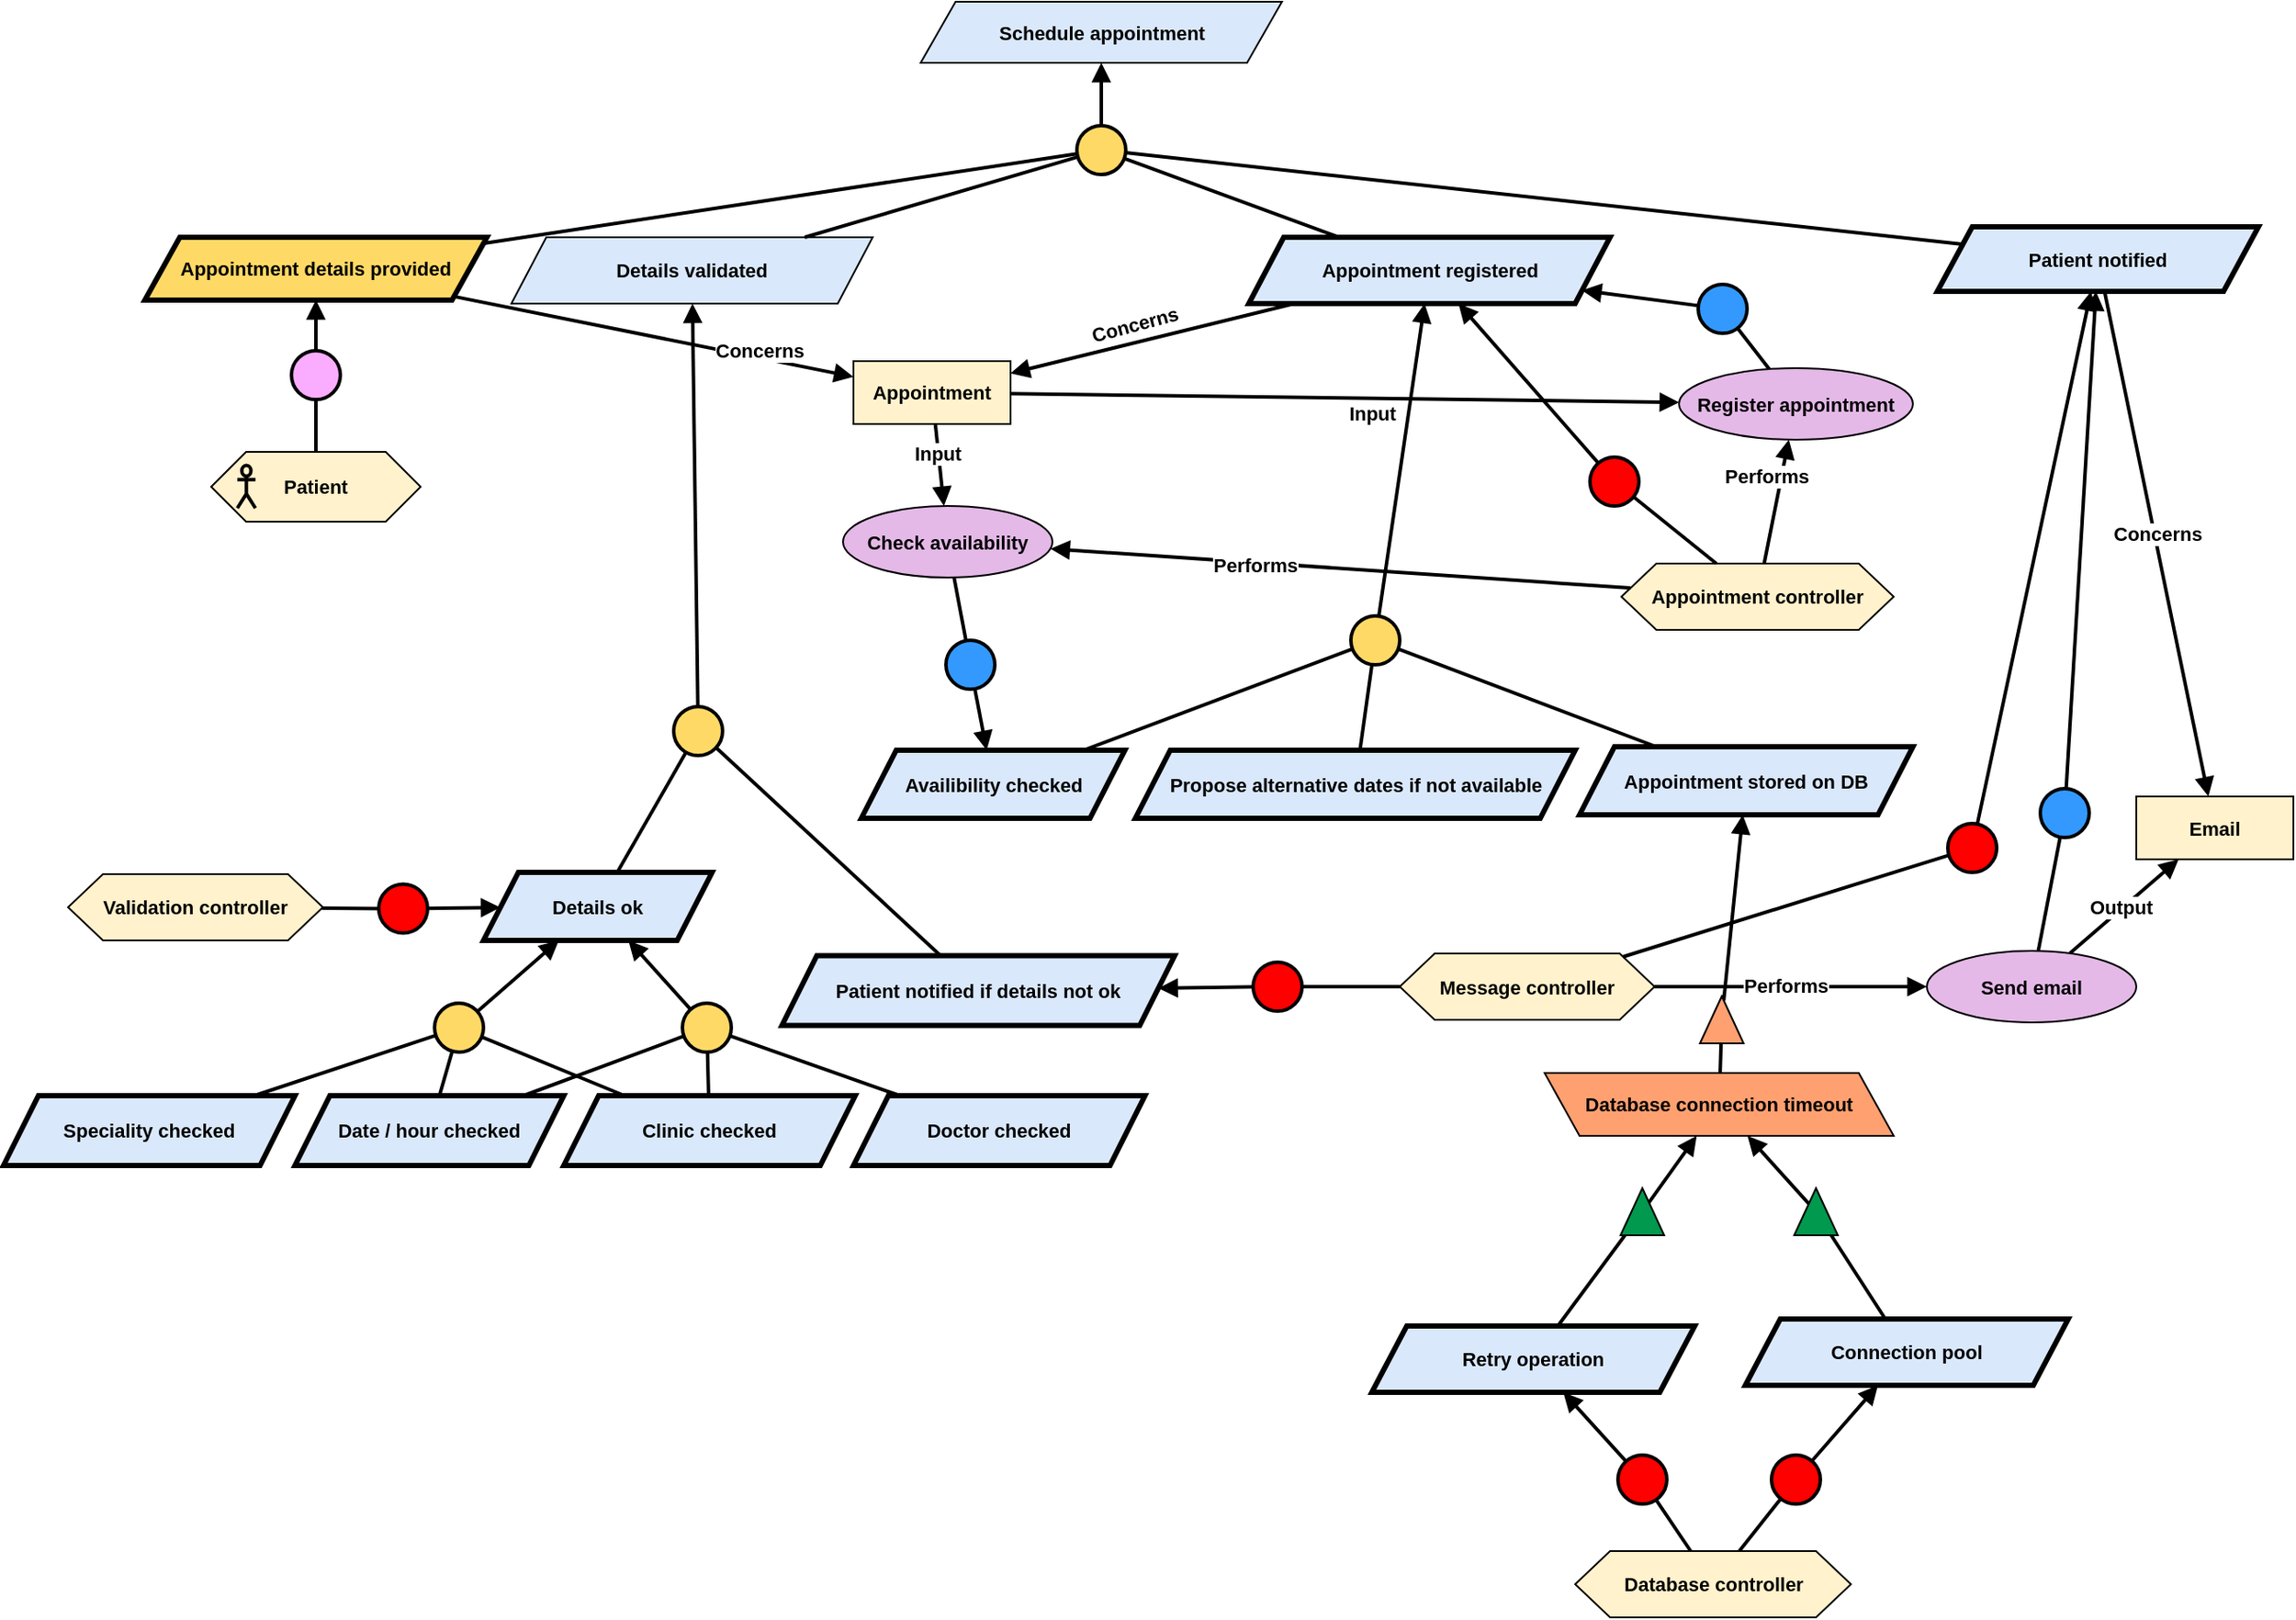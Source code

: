 <mxfile version="24.4.6" type="github">
  <diagram name="Page-1" id="M_wEQLcIumDKBrQ4-JNB">
    <mxGraphModel dx="5434" dy="-397" grid="0" gridSize="10" guides="1" tooltips="1" connect="1" arrows="1" fold="1" page="0" pageScale="1" pageWidth="827" pageHeight="1169" math="0" shadow="0">
      <root>
        <mxCell id="0" />
        <mxCell id="1" parent="0" />
        <mxCell id="sHgMJsrywVrZmcVVEgwD-94" value="Database connection timeout" style="shape=parallelogram;perimeter=parallelogramPerimeter;whiteSpace=wrap;html=1;fixedSize=1;fillColor=#FFA070;fontStyle=1;fontFamily=Helvetica;fontSize=11;fontColor=default;labelBackgroundColor=none;flipH=1;flipV=0;" parent="1" vertex="1">
          <mxGeometry x="-2803" y="1859" width="200" height="36" as="geometry" />
        </mxCell>
        <mxCell id="sHgMJsrywVrZmcVVEgwD-101" value="&lt;b&gt;Retry operation&lt;/b&gt;" style="shape=parallelogram;perimeter=parallelogramPerimeter;whiteSpace=wrap;html=1;fixedSize=1;fillColor=#dae8fc;strokeColor=#000000;fontFamily=Helvetica;fontSize=11;fontColor=default;labelBackgroundColor=none;strokeWidth=3;" parent="1" vertex="1">
          <mxGeometry x="-2902" y="2004" width="185" height="38" as="geometry" />
        </mxCell>
        <mxCell id="sHgMJsrywVrZmcVVEgwD-102" value="&lt;div&gt;&lt;b&gt;Database controller&lt;/b&gt;&lt;/div&gt;" style="shape=hexagon;perimeter=hexagonPerimeter2;whiteSpace=wrap;html=1;fixedSize=1;fillColor=#FFF2CC;fontFamily=Helvetica;fontSize=11;fontColor=default;labelBackgroundColor=none;" parent="1" vertex="1">
          <mxGeometry x="-2785.5" y="2133" width="158" height="38" as="geometry" />
        </mxCell>
        <mxCell id="sHgMJsrywVrZmcVVEgwD-106" value="" style="ellipse;whiteSpace=wrap;html=1;aspect=fixed;fillColor=#FF0000;strokeWidth=2;" parent="1" vertex="1">
          <mxGeometry x="-2761" y="2078" width="28" height="28" as="geometry" />
        </mxCell>
        <mxCell id="sHgMJsrywVrZmcVVEgwD-107" value="" style="endArrow=block;html=1;rounded=0;endFill=1;strokeWidth=2;" parent="1" source="sHgMJsrywVrZmcVVEgwD-106" target="sHgMJsrywVrZmcVVEgwD-101" edge="1">
          <mxGeometry width="50" height="50" relative="1" as="geometry">
            <mxPoint x="-2189.755" y="2368.472" as="sourcePoint" />
            <mxPoint x="-2323.75" y="2296.5" as="targetPoint" />
          </mxGeometry>
        </mxCell>
        <mxCell id="sHgMJsrywVrZmcVVEgwD-108" value="" style="endArrow=none;html=1;rounded=0;strokeWidth=2;" parent="1" source="sHgMJsrywVrZmcVVEgwD-102" target="sHgMJsrywVrZmcVVEgwD-106" edge="1">
          <mxGeometry width="50" height="50" relative="1" as="geometry">
            <mxPoint x="-2310.75" y="2445.5" as="sourcePoint" />
            <mxPoint x="-2165.75" y="2366.5" as="targetPoint" />
          </mxGeometry>
        </mxCell>
        <mxCell id="sHgMJsrywVrZmcVVEgwD-112" value="" style="endArrow=block;html=1;rounded=0;endFill=1;strokeWidth=2;" parent="1" source="sHgMJsrywVrZmcVVEgwD-114" target="sHgMJsrywVrZmcVVEgwD-94" edge="1">
          <mxGeometry width="50" height="50" relative="1" as="geometry">
            <mxPoint x="-3065.5" y="2108" as="sourcePoint" />
            <mxPoint x="-3093" y="2053" as="targetPoint" />
          </mxGeometry>
        </mxCell>
        <mxCell id="sHgMJsrywVrZmcVVEgwD-113" value="" style="endArrow=none;html=1;rounded=0;strokeWidth=2;" parent="1" source="sHgMJsrywVrZmcVVEgwD-101" target="sHgMJsrywVrZmcVVEgwD-114" edge="1">
          <mxGeometry width="50" height="50" relative="1" as="geometry">
            <mxPoint x="-3276" y="2160" as="sourcePoint" />
            <mxPoint x="-3163.256" y="2134.998" as="targetPoint" />
          </mxGeometry>
        </mxCell>
        <mxCell id="sHgMJsrywVrZmcVVEgwD-114" value="" style="triangle;whiteSpace=wrap;html=1;rotation=-90;fillColor=#00994D;" parent="1" vertex="1">
          <mxGeometry x="-2760.5" y="1926" width="27" height="25" as="geometry" />
        </mxCell>
        <mxCell id="sHgMJsrywVrZmcVVEgwD-127" value="&lt;b&gt;Schedule appointment&lt;/b&gt;" style="shape=parallelogram;perimeter=parallelogramPerimeter;whiteSpace=wrap;html=1;fixedSize=1;fillColor=#dae8fc;strokeColor=#000000;fontFamily=Helvetica;fontSize=11;fontColor=default;labelBackgroundColor=none;" parent="1" vertex="1">
          <mxGeometry x="-3160.5" y="1245" width="207" height="35" as="geometry" />
        </mxCell>
        <mxCell id="sHgMJsrywVrZmcVVEgwD-128" value="" style="ellipse;whiteSpace=wrap;html=1;aspect=fixed;fillColor=#FFD966;strokeWidth=2;" parent="1" vertex="1">
          <mxGeometry x="-3071" y="1316" width="28" height="28" as="geometry" />
        </mxCell>
        <mxCell id="sHgMJsrywVrZmcVVEgwD-129" value="" style="endArrow=block;html=1;rounded=0;endFill=1;strokeWidth=2;" parent="1" source="sHgMJsrywVrZmcVVEgwD-128" target="sHgMJsrywVrZmcVVEgwD-127" edge="1">
          <mxGeometry width="50" height="50" relative="1" as="geometry">
            <mxPoint x="-3033.505" y="1424.972" as="sourcePoint" />
            <mxPoint x="-3037.5" y="1380" as="targetPoint" />
          </mxGeometry>
        </mxCell>
        <mxCell id="sHgMJsrywVrZmcVVEgwD-130" value="" style="endArrow=none;html=1;rounded=0;strokeWidth=2;" parent="1" source="sHgMJsrywVrZmcVVEgwD-131" target="sHgMJsrywVrZmcVVEgwD-128" edge="1">
          <mxGeometry width="50" height="50" relative="1" as="geometry">
            <mxPoint x="-3372" y="1420" as="sourcePoint" />
            <mxPoint x="-3253" y="1429" as="targetPoint" />
          </mxGeometry>
        </mxCell>
        <mxCell id="sHgMJsrywVrZmcVVEgwD-131" value="&lt;b&gt;Appointment details provided&lt;/b&gt;" style="shape=parallelogram;perimeter=parallelogramPerimeter;whiteSpace=wrap;html=1;fixedSize=1;fillColor=#FFD966;strokeColor=#000000;strokeWidth=3;fontFamily=Helvetica;fontSize=11;fontColor=default;labelBackgroundColor=none;" parent="1" vertex="1">
          <mxGeometry x="-3605" y="1380" width="196" height="36" as="geometry" />
        </mxCell>
        <mxCell id="sHgMJsrywVrZmcVVEgwD-132" value="&lt;b&gt;Details validated&lt;/b&gt;" style="shape=parallelogram;perimeter=parallelogramPerimeter;whiteSpace=wrap;html=1;fixedSize=1;fillColor=#dae8fc;strokeColor=#000000;fontFamily=Helvetica;fontSize=11;fontColor=default;labelBackgroundColor=none;" parent="1" vertex="1">
          <mxGeometry x="-3395" y="1380" width="207" height="38" as="geometry" />
        </mxCell>
        <mxCell id="sHgMJsrywVrZmcVVEgwD-133" value="" style="ellipse;whiteSpace=wrap;html=1;aspect=fixed;fillColor=#FAADFF;strokeWidth=2;fontFamily=Helvetica;fontSize=11;fontColor=default;labelBackgroundColor=default;" parent="1" vertex="1">
          <mxGeometry x="-3521" y="1445" width="28" height="28" as="geometry" />
        </mxCell>
        <mxCell id="sHgMJsrywVrZmcVVEgwD-134" value="" style="endArrow=block;html=1;rounded=0;endFill=1;strokeWidth=2;strokeColor=default;align=center;verticalAlign=middle;fontFamily=Helvetica;fontSize=11;fontColor=default;labelBackgroundColor=default;" parent="1" source="sHgMJsrywVrZmcVVEgwD-133" target="sHgMJsrywVrZmcVVEgwD-131" edge="1">
          <mxGeometry width="50" height="50" relative="1" as="geometry">
            <mxPoint x="-3520.005" y="1673.972" as="sourcePoint" />
            <mxPoint x="-3524" y="1629" as="targetPoint" />
          </mxGeometry>
        </mxCell>
        <mxCell id="sHgMJsrywVrZmcVVEgwD-135" value="" style="endArrow=none;html=1;rounded=0;strokeWidth=2;strokeColor=default;align=center;verticalAlign=middle;fontFamily=Helvetica;fontSize=11;fontColor=default;labelBackgroundColor=default;" parent="1" source="sHgMJsrywVrZmcVVEgwD-137" target="sHgMJsrywVrZmcVVEgwD-133" edge="1">
          <mxGeometry width="50" height="50" relative="1" as="geometry">
            <mxPoint x="-3521" y="1736" as="sourcePoint" />
            <mxPoint x="-3496" y="1672" as="targetPoint" />
          </mxGeometry>
        </mxCell>
        <mxCell id="sHgMJsrywVrZmcVVEgwD-136" value="" style="group" parent="1" vertex="1" connectable="0">
          <mxGeometry x="-3567" y="1503" width="120" height="40" as="geometry" />
        </mxCell>
        <mxCell id="sHgMJsrywVrZmcVVEgwD-137" value="&lt;div&gt;&lt;b&gt;Patient&lt;/b&gt;&lt;/div&gt;" style="shape=hexagon;perimeter=hexagonPerimeter2;whiteSpace=wrap;html=1;fixedSize=1;fillColor=#FFF2CC;fontFamily=Helvetica;fontSize=11;fontColor=default;labelBackgroundColor=none;" parent="sHgMJsrywVrZmcVVEgwD-136" vertex="1">
          <mxGeometry width="120" height="40" as="geometry" />
        </mxCell>
        <mxCell id="sHgMJsrywVrZmcVVEgwD-138" value="" style="shape=umlActor;verticalLabelPosition=bottom;verticalAlign=top;html=1;outlineConnect=0;fillColor=none;strokeWidth=2;fontFamily=Helvetica;fontSize=11;fontColor=default;labelBackgroundColor=default;" parent="sHgMJsrywVrZmcVVEgwD-136" vertex="1">
          <mxGeometry x="14.983" y="7.75" width="10.373" height="24.5" as="geometry" />
        </mxCell>
        <mxCell id="sHgMJsrywVrZmcVVEgwD-139" value="&lt;b&gt;Details ok&lt;/b&gt;" style="shape=parallelogram;perimeter=parallelogramPerimeter;whiteSpace=wrap;html=1;fixedSize=1;fillColor=#dae8fc;strokeColor=#000000;strokeWidth=3;fontFamily=Helvetica;fontSize=11;fontColor=default;labelBackgroundColor=none;" parent="1" vertex="1">
          <mxGeometry x="-3411" y="1744" width="131" height="39" as="geometry" />
        </mxCell>
        <mxCell id="sHgMJsrywVrZmcVVEgwD-140" value="&lt;div&gt;&lt;b&gt;Validation controller&lt;/b&gt;&lt;/div&gt;" style="shape=hexagon;perimeter=hexagonPerimeter2;whiteSpace=wrap;html=1;fixedSize=1;fillColor=#FFF2CC;fontFamily=Helvetica;fontSize=11;fontColor=default;labelBackgroundColor=none;" parent="1" vertex="1">
          <mxGeometry x="-3649" y="1745" width="146" height="38" as="geometry" />
        </mxCell>
        <mxCell id="sHgMJsrywVrZmcVVEgwD-141" value="" style="ellipse;whiteSpace=wrap;html=1;aspect=fixed;fillColor=#FF0000;strokeWidth=2;" parent="1" vertex="1">
          <mxGeometry x="-3471" y="1750.75" width="28" height="28" as="geometry" />
        </mxCell>
        <mxCell id="sHgMJsrywVrZmcVVEgwD-142" value="" style="endArrow=block;html=1;rounded=0;endFill=1;strokeWidth=2;" parent="1" source="sHgMJsrywVrZmcVVEgwD-141" target="sHgMJsrywVrZmcVVEgwD-139" edge="1">
          <mxGeometry width="50" height="50" relative="1" as="geometry">
            <mxPoint x="-3441.005" y="1757.972" as="sourcePoint" />
            <mxPoint x="-3445" y="1713" as="targetPoint" />
          </mxGeometry>
        </mxCell>
        <mxCell id="sHgMJsrywVrZmcVVEgwD-143" value="" style="endArrow=none;html=1;rounded=0;strokeWidth=2;" parent="1" source="sHgMJsrywVrZmcVVEgwD-140" target="sHgMJsrywVrZmcVVEgwD-141" edge="1">
          <mxGeometry width="50" height="50" relative="1" as="geometry">
            <mxPoint x="-3442" y="1820" as="sourcePoint" />
            <mxPoint x="-3417" y="1756" as="targetPoint" />
          </mxGeometry>
        </mxCell>
        <mxCell id="sHgMJsrywVrZmcVVEgwD-144" value="&lt;b&gt;Patient notified if details not ok&lt;/b&gt;" style="shape=parallelogram;perimeter=parallelogramPerimeter;whiteSpace=wrap;html=1;fixedSize=1;fillColor=#dae8fc;strokeColor=#000000;strokeWidth=3;fontFamily=Helvetica;fontSize=11;fontColor=default;labelBackgroundColor=none;" parent="1" vertex="1">
          <mxGeometry x="-3240" y="1791.75" width="225" height="40" as="geometry" />
        </mxCell>
        <mxCell id="sHgMJsrywVrZmcVVEgwD-145" value="" style="ellipse;whiteSpace=wrap;html=1;aspect=fixed;fillColor=#FFD966;strokeWidth=2;" parent="1" vertex="1">
          <mxGeometry x="-3302" y="1649" width="28" height="28" as="geometry" />
        </mxCell>
        <mxCell id="sHgMJsrywVrZmcVVEgwD-146" value="" style="endArrow=block;html=1;rounded=0;endFill=1;strokeWidth=2;" parent="1" source="sHgMJsrywVrZmcVVEgwD-145" target="sHgMJsrywVrZmcVVEgwD-132" edge="1">
          <mxGeometry width="50" height="50" relative="1" as="geometry">
            <mxPoint x="-3291.005" y="1774.972" as="sourcePoint" />
            <mxPoint x="-3295" y="1730" as="targetPoint" />
          </mxGeometry>
        </mxCell>
        <mxCell id="sHgMJsrywVrZmcVVEgwD-147" value="" style="endArrow=none;html=1;rounded=0;strokeWidth=2;" parent="1" source="sHgMJsrywVrZmcVVEgwD-144" target="sHgMJsrywVrZmcVVEgwD-145" edge="1">
          <mxGeometry width="50" height="50" relative="1" as="geometry">
            <mxPoint x="-3292" y="1837" as="sourcePoint" />
            <mxPoint x="-3267" y="1773" as="targetPoint" />
          </mxGeometry>
        </mxCell>
        <mxCell id="sHgMJsrywVrZmcVVEgwD-148" value="" style="endArrow=none;html=1;rounded=0;strokeWidth=2;" parent="1" source="sHgMJsrywVrZmcVVEgwD-139" target="sHgMJsrywVrZmcVVEgwD-145" edge="1">
          <mxGeometry width="50" height="50" relative="1" as="geometry">
            <mxPoint x="-3154" y="1836" as="sourcePoint" />
            <mxPoint x="-3246" y="1780" as="targetPoint" />
          </mxGeometry>
        </mxCell>
        <mxCell id="sHgMJsrywVrZmcVVEgwD-149" value="&lt;b&gt;Date / hour checked&lt;/b&gt;" style="shape=parallelogram;perimeter=parallelogramPerimeter;whiteSpace=wrap;html=1;fixedSize=1;fillColor=#dae8fc;strokeColor=#000000;fontFamily=Helvetica;fontSize=11;fontColor=default;labelBackgroundColor=none;strokeWidth=3;" parent="1" vertex="1">
          <mxGeometry x="-3519" y="1872" width="154" height="40" as="geometry" />
        </mxCell>
        <mxCell id="sHgMJsrywVrZmcVVEgwD-150" value="&lt;b&gt;Speciality checked&lt;/b&gt;" style="shape=parallelogram;perimeter=parallelogramPerimeter;whiteSpace=wrap;html=1;fixedSize=1;fillColor=#dae8fc;strokeColor=#000000;fontFamily=Helvetica;fontSize=11;fontColor=default;labelBackgroundColor=none;strokeWidth=3;" parent="1" vertex="1">
          <mxGeometry x="-3686" y="1872" width="167" height="40" as="geometry" />
        </mxCell>
        <mxCell id="sHgMJsrywVrZmcVVEgwD-151" value="&lt;b&gt;Doctor checked&lt;/b&gt;" style="shape=parallelogram;perimeter=parallelogramPerimeter;whiteSpace=wrap;html=1;fixedSize=1;fillColor=#dae8fc;strokeColor=#000000;fontFamily=Helvetica;fontSize=11;fontColor=default;labelBackgroundColor=none;strokeWidth=3;" parent="1" vertex="1">
          <mxGeometry x="-3199" y="1872" width="167" height="40" as="geometry" />
        </mxCell>
        <mxCell id="sHgMJsrywVrZmcVVEgwD-152" value="" style="ellipse;whiteSpace=wrap;html=1;aspect=fixed;fillColor=#FFD966;strokeWidth=2;" parent="1" vertex="1">
          <mxGeometry x="-3439" y="1819" width="28" height="28" as="geometry" />
        </mxCell>
        <mxCell id="sHgMJsrywVrZmcVVEgwD-153" value="" style="endArrow=none;html=1;rounded=0;strokeWidth=2;" parent="1" source="sHgMJsrywVrZmcVVEgwD-149" target="sHgMJsrywVrZmcVVEgwD-152" edge="1">
          <mxGeometry width="50" height="50" relative="1" as="geometry">
            <mxPoint x="-3556" y="2002" as="sourcePoint" />
            <mxPoint x="-3497" y="1961" as="targetPoint" />
          </mxGeometry>
        </mxCell>
        <mxCell id="sHgMJsrywVrZmcVVEgwD-154" value="" style="endArrow=none;html=1;rounded=0;strokeWidth=2;" parent="1" source="sHgMJsrywVrZmcVVEgwD-150" target="sHgMJsrywVrZmcVVEgwD-152" edge="1">
          <mxGeometry width="50" height="50" relative="1" as="geometry">
            <mxPoint x="-3492" y="2036" as="sourcePoint" />
            <mxPoint x="-3458" y="1945" as="targetPoint" />
          </mxGeometry>
        </mxCell>
        <mxCell id="sHgMJsrywVrZmcVVEgwD-155" value="" style="ellipse;whiteSpace=wrap;html=1;aspect=fixed;fillColor=#FFD966;strokeWidth=2;" parent="1" vertex="1">
          <mxGeometry x="-3297" y="1819" width="28" height="28" as="geometry" />
        </mxCell>
        <mxCell id="sHgMJsrywVrZmcVVEgwD-156" value="" style="endArrow=none;html=1;rounded=0;strokeWidth=2;" parent="1" source="sHgMJsrywVrZmcVVEgwD-151" target="sHgMJsrywVrZmcVVEgwD-155" edge="1">
          <mxGeometry width="50" height="50" relative="1" as="geometry">
            <mxPoint x="-3372" y="2032" as="sourcePoint" />
            <mxPoint x="-3444" y="1943" as="targetPoint" />
          </mxGeometry>
        </mxCell>
        <mxCell id="sHgMJsrywVrZmcVVEgwD-157" value="" style="endArrow=none;html=1;rounded=0;strokeWidth=2;" parent="1" source="sHgMJsrywVrZmcVVEgwD-149" target="sHgMJsrywVrZmcVVEgwD-155" edge="1">
          <mxGeometry width="50" height="50" relative="1" as="geometry">
            <mxPoint x="-3396" y="2032" as="sourcePoint" />
            <mxPoint x="-3446" y="1944" as="targetPoint" />
          </mxGeometry>
        </mxCell>
        <mxCell id="sHgMJsrywVrZmcVVEgwD-158" value="" style="endArrow=block;html=1;rounded=0;endFill=1;strokeWidth=2;" parent="1" source="sHgMJsrywVrZmcVVEgwD-155" target="sHgMJsrywVrZmcVVEgwD-139" edge="1">
          <mxGeometry width="50" height="50" relative="1" as="geometry">
            <mxPoint x="-3235" y="1691" as="sourcePoint" />
            <mxPoint x="-3217" y="1557" as="targetPoint" />
          </mxGeometry>
        </mxCell>
        <mxCell id="sHgMJsrywVrZmcVVEgwD-159" value="" style="endArrow=block;html=1;rounded=0;endFill=1;strokeWidth=2;" parent="1" source="sHgMJsrywVrZmcVVEgwD-152" target="sHgMJsrywVrZmcVVEgwD-139" edge="1">
          <mxGeometry width="50" height="50" relative="1" as="geometry">
            <mxPoint x="-3306" y="1928" as="sourcePoint" />
            <mxPoint x="-3332" y="1793" as="targetPoint" />
          </mxGeometry>
        </mxCell>
        <mxCell id="sHgMJsrywVrZmcVVEgwD-160" value="&lt;div&gt;&lt;b&gt;Message controller&lt;/b&gt;&lt;/div&gt;" style="shape=hexagon;perimeter=hexagonPerimeter2;whiteSpace=wrap;html=1;fixedSize=1;fillColor=#FFF2CC;fontFamily=Helvetica;fontSize=11;fontColor=default;labelBackgroundColor=none;" parent="1" vertex="1">
          <mxGeometry x="-2886" y="1790.5" width="146" height="38" as="geometry" />
        </mxCell>
        <mxCell id="sHgMJsrywVrZmcVVEgwD-161" value="" style="ellipse;whiteSpace=wrap;html=1;aspect=fixed;fillColor=#FF0000;strokeWidth=2;" parent="1" vertex="1">
          <mxGeometry x="-2970" y="1795.5" width="28" height="28" as="geometry" />
        </mxCell>
        <mxCell id="sHgMJsrywVrZmcVVEgwD-162" value="" style="endArrow=block;html=1;rounded=0;endFill=1;strokeWidth=2;" parent="1" source="sHgMJsrywVrZmcVVEgwD-161" target="sHgMJsrywVrZmcVVEgwD-144" edge="1">
          <mxGeometry width="50" height="50" relative="1" as="geometry">
            <mxPoint x="-2913.005" y="1819.722" as="sourcePoint" />
            <mxPoint x="-2917" y="1774.75" as="targetPoint" />
          </mxGeometry>
        </mxCell>
        <mxCell id="sHgMJsrywVrZmcVVEgwD-163" value="" style="endArrow=none;html=1;rounded=0;strokeWidth=2;" parent="1" source="sHgMJsrywVrZmcVVEgwD-160" target="sHgMJsrywVrZmcVVEgwD-161" edge="1">
          <mxGeometry width="50" height="50" relative="1" as="geometry">
            <mxPoint x="-2914" y="1881.75" as="sourcePoint" />
            <mxPoint x="-2889" y="1817.75" as="targetPoint" />
          </mxGeometry>
        </mxCell>
        <mxCell id="sHgMJsrywVrZmcVVEgwD-164" value="" style="endArrow=none;html=1;rounded=0;strokeWidth=2;" parent="1" source="sHgMJsrywVrZmcVVEgwD-132" target="sHgMJsrywVrZmcVVEgwD-128" edge="1">
          <mxGeometry width="50" height="50" relative="1" as="geometry">
            <mxPoint x="-3439" y="1452" as="sourcePoint" />
            <mxPoint x="-3302" y="1366" as="targetPoint" />
          </mxGeometry>
        </mxCell>
        <mxCell id="sHgMJsrywVrZmcVVEgwD-165" value="&lt;b&gt;Appointment registered&lt;/b&gt;" style="shape=parallelogram;perimeter=parallelogramPerimeter;whiteSpace=wrap;html=1;fixedSize=1;fillColor=#dae8fc;strokeColor=#000000;fontFamily=Helvetica;fontSize=11;fontColor=default;labelBackgroundColor=none;strokeWidth=3;" parent="1" vertex="1">
          <mxGeometry x="-2972.5" y="1380" width="207" height="38" as="geometry" />
        </mxCell>
        <mxCell id="sHgMJsrywVrZmcVVEgwD-166" value="&lt;b&gt;Availibility checked&lt;/b&gt;" style="shape=parallelogram;perimeter=parallelogramPerimeter;whiteSpace=wrap;html=1;fixedSize=1;fillColor=#dae8fc;strokeColor=#000000;strokeWidth=3;fontFamily=Helvetica;fontSize=11;fontColor=default;labelBackgroundColor=none;" parent="1" vertex="1">
          <mxGeometry x="-3194.5" y="1674" width="151" height="39" as="geometry" />
        </mxCell>
        <mxCell id="sHgMJsrywVrZmcVVEgwD-167" value="" style="ellipse;whiteSpace=wrap;html=1;aspect=fixed;fillColor=#FFD966;strokeWidth=2;" parent="1" vertex="1">
          <mxGeometry x="-2914" y="1597" width="28" height="28" as="geometry" />
        </mxCell>
        <mxCell id="sHgMJsrywVrZmcVVEgwD-168" value="" style="endArrow=block;html=1;rounded=0;endFill=1;strokeWidth=2;" parent="1" source="sHgMJsrywVrZmcVVEgwD-167" target="sHgMJsrywVrZmcVVEgwD-165" edge="1">
          <mxGeometry width="50" height="50" relative="1" as="geometry">
            <mxPoint x="-2715.505" y="1804.972" as="sourcePoint" />
            <mxPoint x="-2673.5" y="1645" as="targetPoint" />
          </mxGeometry>
        </mxCell>
        <mxCell id="sHgMJsrywVrZmcVVEgwD-169" value="" style="endArrow=none;html=1;rounded=0;strokeWidth=2;" parent="1" source="sHgMJsrywVrZmcVVEgwD-166" target="sHgMJsrywVrZmcVVEgwD-167" edge="1">
          <mxGeometry width="50" height="50" relative="1" as="geometry">
            <mxPoint x="-3283" y="1741" as="sourcePoint" />
            <mxPoint x="-3422" y="1678" as="targetPoint" />
          </mxGeometry>
        </mxCell>
        <mxCell id="sHgMJsrywVrZmcVVEgwD-170" value="&lt;div&gt;&lt;b&gt;Appointment controller&lt;/b&gt;&lt;/div&gt;" style="shape=hexagon;perimeter=hexagonPerimeter2;whiteSpace=wrap;html=1;fixedSize=1;fillColor=#FFF2CC;fontFamily=Helvetica;fontSize=11;fontColor=default;labelBackgroundColor=none;" parent="1" vertex="1">
          <mxGeometry x="-2759" y="1567" width="156" height="38" as="geometry" />
        </mxCell>
        <mxCell id="sHgMJsrywVrZmcVVEgwD-174" value="&lt;b&gt;Appointment stored on DB&lt;/b&gt;" style="shape=parallelogram;perimeter=parallelogramPerimeter;whiteSpace=wrap;html=1;fixedSize=1;fillColor=#dae8fc;strokeColor=#000000;strokeWidth=3;fontFamily=Helvetica;fontSize=11;fontColor=default;labelBackgroundColor=none;" parent="1" vertex="1">
          <mxGeometry x="-2783" y="1672" width="191" height="39" as="geometry" />
        </mxCell>
        <mxCell id="sHgMJsrywVrZmcVVEgwD-179" value="" style="endArrow=none;html=1;rounded=0;strokeWidth=2;" parent="1" source="sHgMJsrywVrZmcVVEgwD-174" target="sHgMJsrywVrZmcVVEgwD-167" edge="1">
          <mxGeometry width="50" height="50" relative="1" as="geometry">
            <mxPoint x="-2976" y="1669" as="sourcePoint" />
            <mxPoint x="-2974" y="1612" as="targetPoint" />
          </mxGeometry>
        </mxCell>
        <mxCell id="sHgMJsrywVrZmcVVEgwD-180" value="&lt;b&gt;Patient notified&lt;/b&gt;" style="shape=parallelogram;perimeter=parallelogramPerimeter;whiteSpace=wrap;html=1;fixedSize=1;fillColor=#dae8fc;strokeColor=#000000;strokeWidth=3;fontFamily=Helvetica;fontSize=11;fontColor=default;labelBackgroundColor=none;" parent="1" vertex="1">
          <mxGeometry x="-2578" y="1374" width="184" height="37" as="geometry" />
        </mxCell>
        <mxCell id="sHgMJsrywVrZmcVVEgwD-181" value="" style="endArrow=none;html=1;rounded=0;strokeWidth=2;" parent="1" source="sHgMJsrywVrZmcVVEgwD-165" target="sHgMJsrywVrZmcVVEgwD-128" edge="1">
          <mxGeometry width="50" height="50" relative="1" as="geometry">
            <mxPoint x="-3260" y="1451" as="sourcePoint" />
            <mxPoint x="-3286" y="1372" as="targetPoint" />
          </mxGeometry>
        </mxCell>
        <mxCell id="sHgMJsrywVrZmcVVEgwD-182" value="" style="endArrow=none;html=1;rounded=0;strokeWidth=2;" parent="1" source="sHgMJsrywVrZmcVVEgwD-180" target="sHgMJsrywVrZmcVVEgwD-128" edge="1">
          <mxGeometry width="50" height="50" relative="1" as="geometry">
            <mxPoint x="-3077" y="1451" as="sourcePoint" />
            <mxPoint x="-3278" y="1365" as="targetPoint" />
          </mxGeometry>
        </mxCell>
        <mxCell id="sHgMJsrywVrZmcVVEgwD-183" value="&lt;b&gt;Propose alternative dates if not available&lt;/b&gt;" style="shape=parallelogram;perimeter=parallelogramPerimeter;whiteSpace=wrap;html=1;fixedSize=1;fillColor=#dae8fc;strokeColor=#000000;strokeWidth=3;fontFamily=Helvetica;fontSize=11;fontColor=default;labelBackgroundColor=none;" parent="1" vertex="1">
          <mxGeometry x="-3037.5" y="1674" width="252" height="39" as="geometry" />
        </mxCell>
        <mxCell id="sHgMJsrywVrZmcVVEgwD-184" value="" style="endArrow=none;html=1;rounded=0;strokeWidth=2;" parent="1" source="sHgMJsrywVrZmcVVEgwD-183" target="sHgMJsrywVrZmcVVEgwD-167" edge="1">
          <mxGeometry width="50" height="50" relative="1" as="geometry">
            <mxPoint x="-2983" y="1679" as="sourcePoint" />
            <mxPoint x="-2859" y="1617" as="targetPoint" />
          </mxGeometry>
        </mxCell>
        <mxCell id="sHgMJsrywVrZmcVVEgwD-185" value="" style="ellipse;whiteSpace=wrap;html=1;aspect=fixed;fillColor=#FF0000;strokeWidth=2;" parent="1" vertex="1">
          <mxGeometry x="-2572" y="1716" width="28" height="28" as="geometry" />
        </mxCell>
        <mxCell id="sHgMJsrywVrZmcVVEgwD-186" value="" style="endArrow=block;html=1;rounded=0;endFill=1;strokeWidth=2;" parent="1" source="sHgMJsrywVrZmcVVEgwD-185" target="sHgMJsrywVrZmcVVEgwD-180" edge="1">
          <mxGeometry width="50" height="50" relative="1" as="geometry">
            <mxPoint x="-3110.005" y="1852.972" as="sourcePoint" />
            <mxPoint x="-3234" y="1887" as="targetPoint" />
          </mxGeometry>
        </mxCell>
        <mxCell id="sHgMJsrywVrZmcVVEgwD-187" value="" style="endArrow=none;html=1;rounded=0;strokeWidth=2;" parent="1" source="sHgMJsrywVrZmcVVEgwD-160" target="sHgMJsrywVrZmcVVEgwD-185" edge="1">
          <mxGeometry width="50" height="50" relative="1" as="geometry">
            <mxPoint x="-3011" y="1990" as="sourcePoint" />
            <mxPoint x="-2906" y="1846" as="targetPoint" />
          </mxGeometry>
        </mxCell>
        <mxCell id="sHgMJsrywVrZmcVVEgwD-188" value="" style="ellipse;whiteSpace=wrap;html=1;aspect=fixed;fillColor=#FF0000;strokeWidth=2;" parent="1" vertex="1">
          <mxGeometry x="-2777" y="1506" width="28" height="28" as="geometry" />
        </mxCell>
        <mxCell id="sHgMJsrywVrZmcVVEgwD-189" value="" style="endArrow=block;html=1;rounded=0;endFill=1;strokeWidth=2;" parent="1" source="sHgMJsrywVrZmcVVEgwD-188" target="sHgMJsrywVrZmcVVEgwD-165" edge="1">
          <mxGeometry width="50" height="50" relative="1" as="geometry">
            <mxPoint x="-2519.005" y="1935.972" as="sourcePoint" />
            <mxPoint x="-2658.5" y="1820" as="targetPoint" />
          </mxGeometry>
        </mxCell>
        <mxCell id="sHgMJsrywVrZmcVVEgwD-190" value="" style="endArrow=none;html=1;rounded=0;strokeWidth=2;" parent="1" source="sHgMJsrywVrZmcVVEgwD-170" target="sHgMJsrywVrZmcVVEgwD-188" edge="1">
          <mxGeometry width="50" height="50" relative="1" as="geometry">
            <mxPoint x="-2658.5" y="1932" as="sourcePoint" />
            <mxPoint x="-2495" y="1934" as="targetPoint" />
          </mxGeometry>
        </mxCell>
        <mxCell id="sHgMJsrywVrZmcVVEgwD-191" value="&lt;b&gt;Check availability&lt;/b&gt;" style="ellipse;whiteSpace=wrap;html=1;fillColor=#E4B9E7;strokeColor=#000000;fontFamily=Helvetica;fontSize=11;fontColor=default;labelBackgroundColor=none;" parent="1" vertex="1">
          <mxGeometry x="-3205" y="1534" width="120" height="41" as="geometry" />
        </mxCell>
        <mxCell id="sHgMJsrywVrZmcVVEgwD-192" value="" style="endArrow=block;html=1;rounded=0;endFill=1;strokeWidth=2;" parent="1" source="sHgMJsrywVrZmcVVEgwD-170" target="sHgMJsrywVrZmcVVEgwD-191" edge="1">
          <mxGeometry width="50" height="50" relative="1" as="geometry">
            <mxPoint x="-2651" y="2038" as="sourcePoint" />
            <mxPoint x="-2639" y="1819" as="targetPoint" />
          </mxGeometry>
        </mxCell>
        <mxCell id="sHgMJsrywVrZmcVVEgwD-193" value="&lt;b&gt;Performs&lt;/b&gt;" style="edgeLabel;html=1;align=center;verticalAlign=middle;resizable=0;points=[];" parent="sHgMJsrywVrZmcVVEgwD-192" vertex="1" connectable="0">
          <mxGeometry x="0.112" y="-1" relative="1" as="geometry">
            <mxPoint x="-31" as="offset" />
          </mxGeometry>
        </mxCell>
        <mxCell id="sHgMJsrywVrZmcVVEgwD-194" value="&lt;b&gt;Appointment&lt;/b&gt;" style="rounded=0;whiteSpace=wrap;html=1;fillColor=#FFF2CC;fontFamily=Helvetica;fontSize=11;fontColor=default;labelBackgroundColor=none;" parent="1" vertex="1">
          <mxGeometry x="-3199" y="1451" width="90" height="36" as="geometry" />
        </mxCell>
        <mxCell id="sHgMJsrywVrZmcVVEgwD-195" value="" style="endArrow=block;html=1;rounded=0;endFill=1;strokeWidth=2;" parent="1" source="sHgMJsrywVrZmcVVEgwD-194" target="sHgMJsrywVrZmcVVEgwD-191" edge="1">
          <mxGeometry width="50" height="50" relative="1" as="geometry">
            <mxPoint x="-2658" y="1990" as="sourcePoint" />
            <mxPoint x="-2658" y="2090" as="targetPoint" />
            <Array as="points" />
          </mxGeometry>
        </mxCell>
        <mxCell id="sHgMJsrywVrZmcVVEgwD-196" value="&lt;b&gt;Input&lt;/b&gt;" style="edgeLabel;html=1;align=center;verticalAlign=middle;resizable=0;points=[];" parent="sHgMJsrywVrZmcVVEgwD-195" vertex="1" connectable="0">
          <mxGeometry x="0.112" y="-1" relative="1" as="geometry">
            <mxPoint x="-1" y="-10" as="offset" />
          </mxGeometry>
        </mxCell>
        <mxCell id="sHgMJsrywVrZmcVVEgwD-197" value="" style="endArrow=block;html=1;rounded=0;endFill=1;strokeWidth=2;" parent="1" source="sHgMJsrywVrZmcVVEgwD-131" target="sHgMJsrywVrZmcVVEgwD-194" edge="1">
          <mxGeometry width="50" height="50" relative="1" as="geometry">
            <mxPoint x="-2990" y="1740" as="sourcePoint" />
            <mxPoint x="-2761" y="2070" as="targetPoint" />
            <Array as="points" />
          </mxGeometry>
        </mxCell>
        <mxCell id="sHgMJsrywVrZmcVVEgwD-198" value="&lt;b&gt;Concerns&lt;/b&gt;" style="edgeLabel;html=1;align=center;verticalAlign=middle;resizable=0;points=[];" parent="sHgMJsrywVrZmcVVEgwD-197" vertex="1" connectable="0">
          <mxGeometry x="0.112" y="-1" relative="1" as="geometry">
            <mxPoint x="47" y="4" as="offset" />
          </mxGeometry>
        </mxCell>
        <mxCell id="sHgMJsrywVrZmcVVEgwD-199" value="" style="ellipse;whiteSpace=wrap;html=1;aspect=fixed;fillColor=#3399FF;strokeWidth=2;" parent="1" vertex="1">
          <mxGeometry x="-3146" y="1611" width="28" height="28" as="geometry" />
        </mxCell>
        <mxCell id="sHgMJsrywVrZmcVVEgwD-200" value="" style="endArrow=block;html=1;rounded=0;endFill=1;strokeWidth=2;" parent="1" source="sHgMJsrywVrZmcVVEgwD-199" target="sHgMJsrywVrZmcVVEgwD-166" edge="1">
          <mxGeometry width="50" height="50" relative="1" as="geometry">
            <mxPoint x="-2654.005" y="2056.972" as="sourcePoint" />
            <mxPoint x="-2658" y="2012" as="targetPoint" />
          </mxGeometry>
        </mxCell>
        <mxCell id="sHgMJsrywVrZmcVVEgwD-201" value="" style="endArrow=none;html=1;rounded=0;strokeWidth=2;" parent="1" source="sHgMJsrywVrZmcVVEgwD-191" target="sHgMJsrywVrZmcVVEgwD-199" edge="1">
          <mxGeometry width="50" height="50" relative="1" as="geometry">
            <mxPoint x="-2666" y="2119" as="sourcePoint" />
            <mxPoint x="-2641" y="2055" as="targetPoint" />
          </mxGeometry>
        </mxCell>
        <mxCell id="sHgMJsrywVrZmcVVEgwD-202" value="&lt;b&gt;Email&lt;/b&gt;" style="rounded=0;whiteSpace=wrap;html=1;fillColor=#FFF2CC;fontFamily=Helvetica;fontSize=11;fontColor=default;labelBackgroundColor=none;" parent="1" vertex="1">
          <mxGeometry x="-2464" y="1700.5" width="90" height="36" as="geometry" />
        </mxCell>
        <mxCell id="sHgMJsrywVrZmcVVEgwD-203" value="" style="endArrow=block;html=1;rounded=0;endFill=1;strokeWidth=2;" parent="1" source="sHgMJsrywVrZmcVVEgwD-180" target="sHgMJsrywVrZmcVVEgwD-202" edge="1">
          <mxGeometry width="50" height="50" relative="1" as="geometry">
            <mxPoint x="-2337.654" y="1831" as="sourcePoint" />
            <mxPoint x="-2302" y="1841" as="targetPoint" />
          </mxGeometry>
        </mxCell>
        <mxCell id="sHgMJsrywVrZmcVVEgwD-204" value="&lt;b&gt;Concerns&lt;/b&gt;" style="edgeLabel;html=1;align=center;verticalAlign=middle;resizable=0;points=[];" parent="sHgMJsrywVrZmcVVEgwD-203" vertex="1" connectable="0">
          <mxGeometry x="-0.044" y="1" relative="1" as="geometry">
            <mxPoint as="offset" />
          </mxGeometry>
        </mxCell>
        <mxCell id="sHgMJsrywVrZmcVVEgwD-205" value="&lt;b&gt;Send email&lt;/b&gt;" style="ellipse;whiteSpace=wrap;html=1;fillColor=#E4B9E7;strokeColor=#000000;fontFamily=Helvetica;fontSize=11;fontColor=default;labelBackgroundColor=none;" parent="1" vertex="1">
          <mxGeometry x="-2584" y="1789" width="120" height="41" as="geometry" />
        </mxCell>
        <mxCell id="sHgMJsrywVrZmcVVEgwD-206" value="" style="endArrow=block;html=1;rounded=0;endFill=1;strokeWidth=2;" parent="1" source="sHgMJsrywVrZmcVVEgwD-205" target="sHgMJsrywVrZmcVVEgwD-202" edge="1">
          <mxGeometry width="50" height="50" relative="1" as="geometry">
            <mxPoint x="-2120.5" y="1875.7" as="sourcePoint" />
            <mxPoint x="-2422.5" y="1958.57" as="targetPoint" />
          </mxGeometry>
        </mxCell>
        <mxCell id="sHgMJsrywVrZmcVVEgwD-207" value="&lt;b&gt;Output&lt;/b&gt;" style="edgeLabel;html=1;align=center;verticalAlign=middle;resizable=0;points=[];" parent="sHgMJsrywVrZmcVVEgwD-206" vertex="1" connectable="0">
          <mxGeometry x="-0.044" y="1" relative="1" as="geometry">
            <mxPoint as="offset" />
          </mxGeometry>
        </mxCell>
        <mxCell id="sHgMJsrywVrZmcVVEgwD-208" value="" style="ellipse;whiteSpace=wrap;html=1;aspect=fixed;fillColor=#3399FF;strokeWidth=2;" parent="1" vertex="1">
          <mxGeometry x="-2519" y="1696" width="28" height="28" as="geometry" />
        </mxCell>
        <mxCell id="sHgMJsrywVrZmcVVEgwD-209" value="" style="endArrow=block;html=1;rounded=0;endFill=1;strokeWidth=2;" parent="1" source="sHgMJsrywVrZmcVVEgwD-208" target="sHgMJsrywVrZmcVVEgwD-180" edge="1">
          <mxGeometry width="50" height="50" relative="1" as="geometry">
            <mxPoint x="-2260.005" y="1694.972" as="sourcePoint" />
            <mxPoint x="-2342.156" y="1831" as="targetPoint" />
          </mxGeometry>
        </mxCell>
        <mxCell id="sHgMJsrywVrZmcVVEgwD-210" value="" style="endArrow=none;html=1;rounded=0;strokeWidth=2;" parent="1" source="sHgMJsrywVrZmcVVEgwD-205" target="sHgMJsrywVrZmcVVEgwD-208" edge="1">
          <mxGeometry width="50" height="50" relative="1" as="geometry">
            <mxPoint x="-2334.5" y="1896.57" as="sourcePoint" />
            <mxPoint x="-2309.5" y="1832.57" as="targetPoint" />
          </mxGeometry>
        </mxCell>
        <mxCell id="sHgMJsrywVrZmcVVEgwD-211" value="" style="endArrow=block;html=1;rounded=0;endFill=1;strokeWidth=2;" parent="1" source="sHgMJsrywVrZmcVVEgwD-160" target="sHgMJsrywVrZmcVVEgwD-205" edge="1">
          <mxGeometry width="50" height="50" relative="1" as="geometry">
            <mxPoint x="-2392.452" y="2101.321" as="sourcePoint" />
            <mxPoint x="-2217.5" y="2264.75" as="targetPoint" />
          </mxGeometry>
        </mxCell>
        <mxCell id="sHgMJsrywVrZmcVVEgwD-212" value="&lt;b&gt;Performs&lt;/b&gt;" style="edgeLabel;html=1;align=center;verticalAlign=middle;resizable=0;points=[];" parent="sHgMJsrywVrZmcVVEgwD-211" vertex="1" connectable="0">
          <mxGeometry x="-0.044" y="1" relative="1" as="geometry">
            <mxPoint as="offset" />
          </mxGeometry>
        </mxCell>
        <mxCell id="sHgMJsrywVrZmcVVEgwD-213" value="&lt;b&gt;Clinic checked&lt;/b&gt;" style="shape=parallelogram;perimeter=parallelogramPerimeter;whiteSpace=wrap;html=1;fixedSize=1;fillColor=#dae8fc;strokeColor=#000000;fontFamily=Helvetica;fontSize=11;fontColor=default;labelBackgroundColor=none;strokeWidth=3;" parent="1" vertex="1">
          <mxGeometry x="-3365" y="1872" width="167" height="40" as="geometry" />
        </mxCell>
        <mxCell id="sHgMJsrywVrZmcVVEgwD-214" value="" style="endArrow=none;html=1;rounded=0;strokeWidth=2;" parent="1" source="sHgMJsrywVrZmcVVEgwD-213" target="sHgMJsrywVrZmcVVEgwD-155" edge="1">
          <mxGeometry width="50" height="50" relative="1" as="geometry">
            <mxPoint x="-3414" y="1882" as="sourcePoint" />
            <mxPoint x="-3286" y="1847" as="targetPoint" />
          </mxGeometry>
        </mxCell>
        <mxCell id="sHgMJsrywVrZmcVVEgwD-215" value="" style="endArrow=none;html=1;rounded=0;strokeWidth=2;" parent="1" source="sHgMJsrywVrZmcVVEgwD-213" target="sHgMJsrywVrZmcVVEgwD-152" edge="1">
          <mxGeometry width="50" height="50" relative="1" as="geometry">
            <mxPoint x="-3404" y="1892" as="sourcePoint" />
            <mxPoint x="-3276" y="1857" as="targetPoint" />
          </mxGeometry>
        </mxCell>
        <mxCell id="sHgMJsrywVrZmcVVEgwD-218" value="" style="endArrow=block;html=1;rounded=0;endFill=1;strokeWidth=2;" parent="1" source="sHgMJsrywVrZmcVVEgwD-220" target="sHgMJsrywVrZmcVVEgwD-174" edge="1">
          <mxGeometry width="50" height="50" relative="1" as="geometry">
            <mxPoint x="-3598.5" y="1638" as="sourcePoint" />
            <mxPoint x="-3686.5" y="1636" as="targetPoint" />
          </mxGeometry>
        </mxCell>
        <mxCell id="sHgMJsrywVrZmcVVEgwD-219" value="" style="endArrow=none;html=1;rounded=0;strokeWidth=2;" parent="1" source="sHgMJsrywVrZmcVVEgwD-94" target="sHgMJsrywVrZmcVVEgwD-220" edge="1">
          <mxGeometry width="50" height="50" relative="1" as="geometry">
            <mxPoint x="-2888.277" y="2084" as="sourcePoint" />
            <mxPoint x="-2810.256" y="2073.998" as="targetPoint" />
          </mxGeometry>
        </mxCell>
        <mxCell id="sHgMJsrywVrZmcVVEgwD-220" value="" style="triangle;whiteSpace=wrap;html=1;rotation=-90;fillColor=#FFA070;" parent="1" vertex="1">
          <mxGeometry x="-2715" y="1816" width="27" height="25" as="geometry" />
        </mxCell>
        <mxCell id="tCCa1rP4hpdUxW4MkGbn-2" value="" style="endArrow=block;html=1;rounded=0;endFill=1;strokeWidth=2;" parent="1" source="sHgMJsrywVrZmcVVEgwD-165" target="sHgMJsrywVrZmcVVEgwD-194" edge="1">
          <mxGeometry width="50" height="50" relative="1" as="geometry">
            <mxPoint x="-2763.8" y="1724" as="sourcePoint" />
            <mxPoint x="-2789.229" y="1750" as="targetPoint" />
          </mxGeometry>
        </mxCell>
        <mxCell id="tCCa1rP4hpdUxW4MkGbn-3" value="&lt;b&gt;Concerns&lt;/b&gt;" style="edgeLabel;html=1;align=center;verticalAlign=middle;resizable=0;points=[];rotation=-15;" parent="tCCa1rP4hpdUxW4MkGbn-2" vertex="1" connectable="0">
          <mxGeometry x="0.112" y="-1" relative="1" as="geometry">
            <mxPoint x="-1" y="-9" as="offset" />
          </mxGeometry>
        </mxCell>
        <mxCell id="tCCa1rP4hpdUxW4MkGbn-4" value="&lt;b&gt;Register appointment&lt;/b&gt;" style="ellipse;whiteSpace=wrap;html=1;fillColor=#E4B9E7;strokeColor=#000000;fontFamily=Helvetica;fontSize=11;fontColor=default;labelBackgroundColor=none;" parent="1" vertex="1">
          <mxGeometry x="-2726" y="1455" width="134" height="41" as="geometry" />
        </mxCell>
        <mxCell id="tCCa1rP4hpdUxW4MkGbn-5" value="" style="ellipse;whiteSpace=wrap;html=1;aspect=fixed;fillColor=#3399FF;strokeWidth=2;" parent="1" vertex="1">
          <mxGeometry x="-2715" y="1407" width="28" height="28" as="geometry" />
        </mxCell>
        <mxCell id="tCCa1rP4hpdUxW4MkGbn-6" value="" style="endArrow=block;html=1;rounded=0;endFill=1;strokeWidth=2;" parent="1" source="tCCa1rP4hpdUxW4MkGbn-5" target="sHgMJsrywVrZmcVVEgwD-165" edge="1">
          <mxGeometry width="50" height="50" relative="1" as="geometry">
            <mxPoint x="-2545.695" y="2081.472" as="sourcePoint" />
            <mxPoint x="-2948.69" y="1724.5" as="targetPoint" />
          </mxGeometry>
        </mxCell>
        <mxCell id="tCCa1rP4hpdUxW4MkGbn-7" value="" style="endArrow=none;html=1;rounded=0;strokeWidth=2;" parent="1" source="tCCa1rP4hpdUxW4MkGbn-4" target="tCCa1rP4hpdUxW4MkGbn-5" edge="1">
          <mxGeometry width="50" height="50" relative="1" as="geometry">
            <mxPoint x="-3035.69" y="1753.5" as="sourcePoint" />
            <mxPoint x="-2532.69" y="2079.5" as="targetPoint" />
          </mxGeometry>
        </mxCell>
        <mxCell id="tCCa1rP4hpdUxW4MkGbn-9" value="" style="endArrow=block;html=1;rounded=0;endFill=1;strokeWidth=2;" parent="1" source="sHgMJsrywVrZmcVVEgwD-194" target="tCCa1rP4hpdUxW4MkGbn-4" edge="1">
          <mxGeometry width="50" height="50" relative="1" as="geometry">
            <mxPoint x="-2749" y="1986" as="sourcePoint" />
            <mxPoint x="-3063" y="1871" as="targetPoint" />
            <Array as="points" />
          </mxGeometry>
        </mxCell>
        <mxCell id="tCCa1rP4hpdUxW4MkGbn-10" value="&lt;b&gt;Input&lt;/b&gt;" style="edgeLabel;html=1;align=center;verticalAlign=middle;resizable=0;points=[];" parent="tCCa1rP4hpdUxW4MkGbn-9" vertex="1" connectable="0">
          <mxGeometry x="0.112" y="-1" relative="1" as="geometry">
            <mxPoint x="-6" y="7" as="offset" />
          </mxGeometry>
        </mxCell>
        <mxCell id="tCCa1rP4hpdUxW4MkGbn-11" value="" style="endArrow=block;html=1;rounded=0;endFill=1;strokeWidth=2;" parent="1" source="sHgMJsrywVrZmcVVEgwD-170" target="tCCa1rP4hpdUxW4MkGbn-4" edge="1">
          <mxGeometry width="50" height="50" relative="1" as="geometry">
            <mxPoint x="-3127" y="1699" as="sourcePoint" />
            <mxPoint x="-3250" y="1728" as="targetPoint" />
            <Array as="points" />
          </mxGeometry>
        </mxCell>
        <mxCell id="tCCa1rP4hpdUxW4MkGbn-12" value="&lt;b&gt;Performs&lt;/b&gt;" style="edgeLabel;html=1;align=center;verticalAlign=middle;resizable=0;points=[];" parent="tCCa1rP4hpdUxW4MkGbn-11" vertex="1" connectable="0">
          <mxGeometry x="0.112" y="-1" relative="1" as="geometry">
            <mxPoint x="-8" y="-11" as="offset" />
          </mxGeometry>
        </mxCell>
        <mxCell id="RpY_45DHSXtRZhL_n10O-4" value="&lt;b&gt;Connection pool&lt;/b&gt;" style="shape=parallelogram;perimeter=parallelogramPerimeter;whiteSpace=wrap;html=1;fixedSize=1;fillColor=#dae8fc;strokeColor=#000000;fontFamily=Helvetica;fontSize=11;fontColor=default;labelBackgroundColor=none;strokeWidth=3;" vertex="1" parent="1">
          <mxGeometry x="-2688" y="2000" width="185" height="38" as="geometry" />
        </mxCell>
        <mxCell id="RpY_45DHSXtRZhL_n10O-5" value="" style="endArrow=block;html=1;rounded=0;endFill=1;strokeWidth=2;" edge="1" source="RpY_45DHSXtRZhL_n10O-7" parent="1" target="sHgMJsrywVrZmcVVEgwD-94">
          <mxGeometry width="50" height="50" relative="1" as="geometry">
            <mxPoint x="-2984.41" y="2111" as="sourcePoint" />
            <mxPoint x="-2636.91" y="1924" as="targetPoint" />
          </mxGeometry>
        </mxCell>
        <mxCell id="RpY_45DHSXtRZhL_n10O-6" value="" style="endArrow=none;html=1;rounded=0;strokeWidth=2;" edge="1" target="RpY_45DHSXtRZhL_n10O-7" parent="1" source="RpY_45DHSXtRZhL_n10O-4">
          <mxGeometry width="50" height="50" relative="1" as="geometry">
            <mxPoint x="-2699.91" y="2007" as="sourcePoint" />
            <mxPoint x="-3082.166" y="2137.998" as="targetPoint" />
          </mxGeometry>
        </mxCell>
        <mxCell id="RpY_45DHSXtRZhL_n10O-7" value="" style="triangle;whiteSpace=wrap;html=1;rotation=-90;fillColor=#00994D;" vertex="1" parent="1">
          <mxGeometry x="-2661" y="1926" width="27" height="25" as="geometry" />
        </mxCell>
        <mxCell id="RpY_45DHSXtRZhL_n10O-8" value="" style="ellipse;whiteSpace=wrap;html=1;aspect=fixed;fillColor=#FF0000;strokeWidth=2;" vertex="1" parent="1">
          <mxGeometry x="-2673" y="2078" width="28" height="28" as="geometry" />
        </mxCell>
        <mxCell id="RpY_45DHSXtRZhL_n10O-9" value="" style="endArrow=block;html=1;rounded=0;endFill=1;strokeWidth=2;" edge="1" parent="1" source="RpY_45DHSXtRZhL_n10O-8" target="RpY_45DHSXtRZhL_n10O-4">
          <mxGeometry width="50" height="50" relative="1" as="geometry">
            <mxPoint x="-2179.755" y="2378.472" as="sourcePoint" />
            <mxPoint x="-2782" y="2052" as="targetPoint" />
          </mxGeometry>
        </mxCell>
        <mxCell id="RpY_45DHSXtRZhL_n10O-10" value="" style="endArrow=none;html=1;rounded=0;strokeWidth=2;" edge="1" parent="1" target="RpY_45DHSXtRZhL_n10O-8" source="sHgMJsrywVrZmcVVEgwD-102">
          <mxGeometry width="50" height="50" relative="1" as="geometry">
            <mxPoint x="-2709" y="2143" as="sourcePoint" />
            <mxPoint x="-2155.75" y="2376.5" as="targetPoint" />
          </mxGeometry>
        </mxCell>
      </root>
    </mxGraphModel>
  </diagram>
</mxfile>
